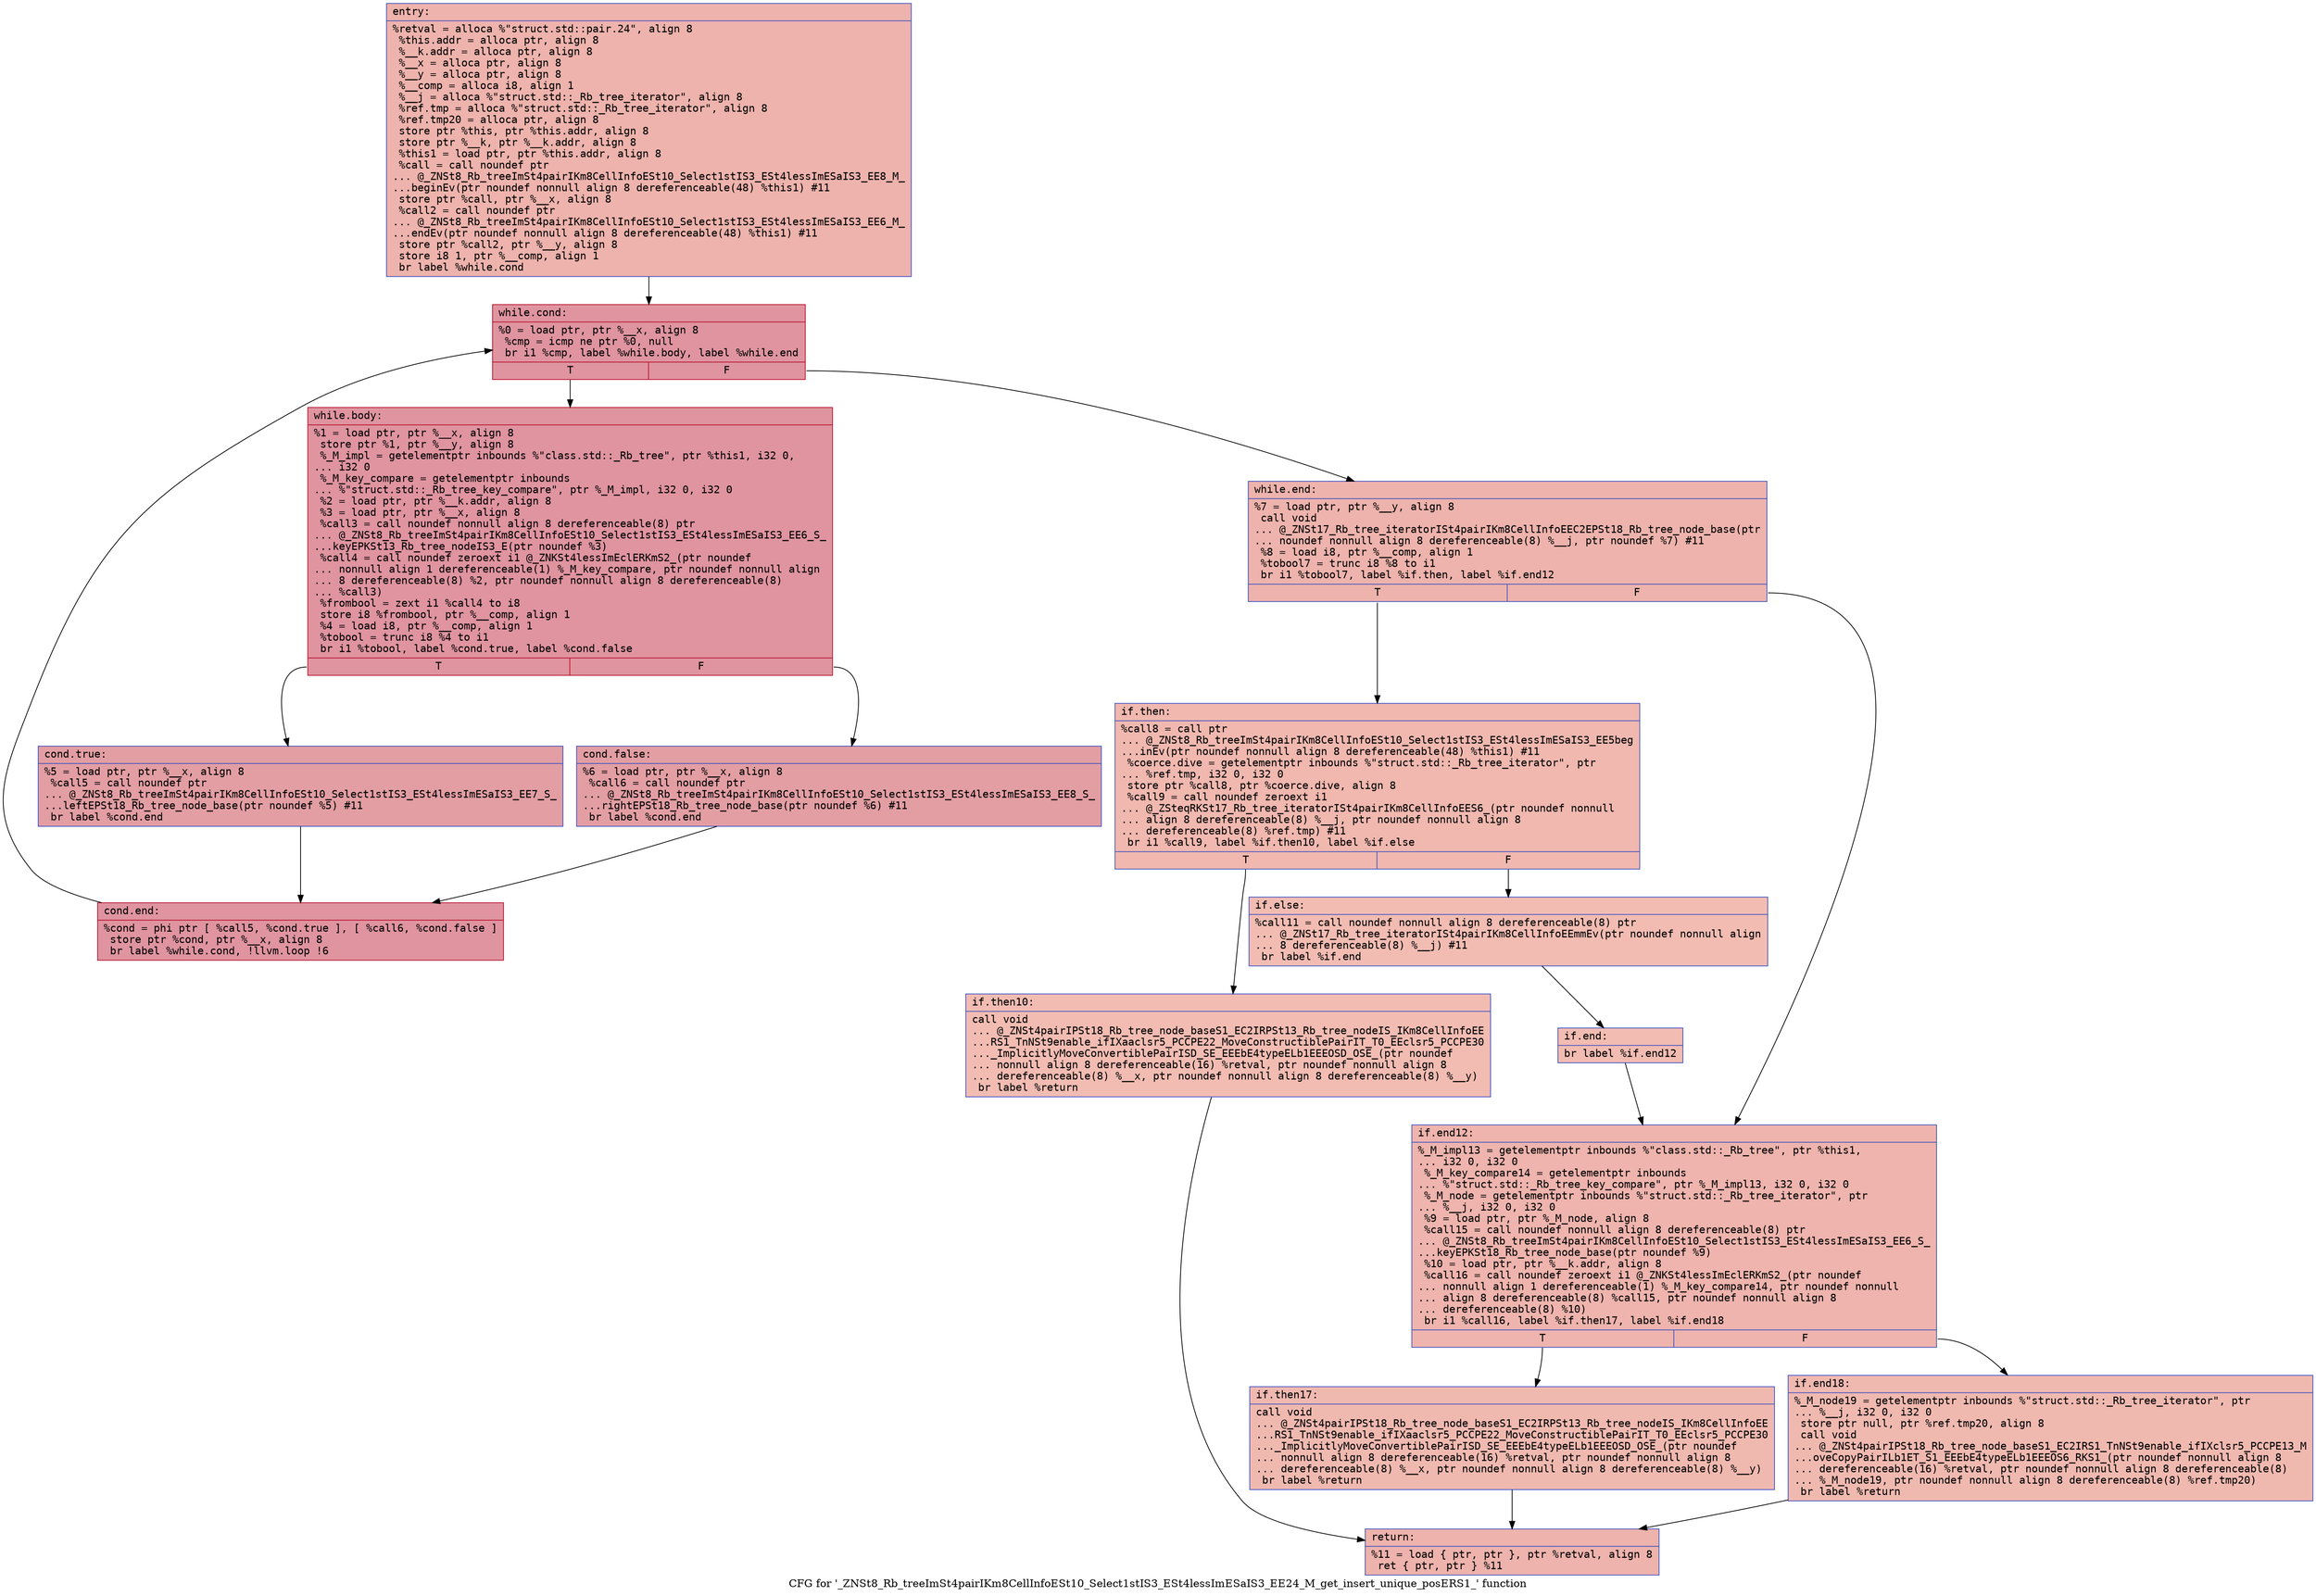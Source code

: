 digraph "CFG for '_ZNSt8_Rb_treeImSt4pairIKm8CellInfoESt10_Select1stIS3_ESt4lessImESaIS3_EE24_M_get_insert_unique_posERS1_' function" {
	label="CFG for '_ZNSt8_Rb_treeImSt4pairIKm8CellInfoESt10_Select1stIS3_ESt4lessImESaIS3_EE24_M_get_insert_unique_posERS1_' function";

	Node0x562da206a210 [shape=record,color="#3d50c3ff", style=filled, fillcolor="#d6524470" fontname="Courier",label="{entry:\l|  %retval = alloca %\"struct.std::pair.24\", align 8\l  %this.addr = alloca ptr, align 8\l  %__k.addr = alloca ptr, align 8\l  %__x = alloca ptr, align 8\l  %__y = alloca ptr, align 8\l  %__comp = alloca i8, align 1\l  %__j = alloca %\"struct.std::_Rb_tree_iterator\", align 8\l  %ref.tmp = alloca %\"struct.std::_Rb_tree_iterator\", align 8\l  %ref.tmp20 = alloca ptr, align 8\l  store ptr %this, ptr %this.addr, align 8\l  store ptr %__k, ptr %__k.addr, align 8\l  %this1 = load ptr, ptr %this.addr, align 8\l  %call = call noundef ptr\l... @_ZNSt8_Rb_treeImSt4pairIKm8CellInfoESt10_Select1stIS3_ESt4lessImESaIS3_EE8_M_\l...beginEv(ptr noundef nonnull align 8 dereferenceable(48) %this1) #11\l  store ptr %call, ptr %__x, align 8\l  %call2 = call noundef ptr\l... @_ZNSt8_Rb_treeImSt4pairIKm8CellInfoESt10_Select1stIS3_ESt4lessImESaIS3_EE6_M_\l...endEv(ptr noundef nonnull align 8 dereferenceable(48) %this1) #11\l  store ptr %call2, ptr %__y, align 8\l  store i8 1, ptr %__comp, align 1\l  br label %while.cond\l}"];
	Node0x562da206a210 -> Node0x562da206ae00[tooltip="entry -> while.cond\nProbability 100.00%" ];
	Node0x562da206ae00 [shape=record,color="#b70d28ff", style=filled, fillcolor="#b70d2870" fontname="Courier",label="{while.cond:\l|  %0 = load ptr, ptr %__x, align 8\l  %cmp = icmp ne ptr %0, null\l  br i1 %cmp, label %while.body, label %while.end\l|{<s0>T|<s1>F}}"];
	Node0x562da206ae00:s0 -> Node0x562da206afb0[tooltip="while.cond -> while.body\nProbability 96.88%" ];
	Node0x562da206ae00:s1 -> Node0x562da206b030[tooltip="while.cond -> while.end\nProbability 3.12%" ];
	Node0x562da206afb0 [shape=record,color="#b70d28ff", style=filled, fillcolor="#b70d2870" fontname="Courier",label="{while.body:\l|  %1 = load ptr, ptr %__x, align 8\l  store ptr %1, ptr %__y, align 8\l  %_M_impl = getelementptr inbounds %\"class.std::_Rb_tree\", ptr %this1, i32 0,\l... i32 0\l  %_M_key_compare = getelementptr inbounds\l... %\"struct.std::_Rb_tree_key_compare\", ptr %_M_impl, i32 0, i32 0\l  %2 = load ptr, ptr %__k.addr, align 8\l  %3 = load ptr, ptr %__x, align 8\l  %call3 = call noundef nonnull align 8 dereferenceable(8) ptr\l... @_ZNSt8_Rb_treeImSt4pairIKm8CellInfoESt10_Select1stIS3_ESt4lessImESaIS3_EE6_S_\l...keyEPKSt13_Rb_tree_nodeIS3_E(ptr noundef %3)\l  %call4 = call noundef zeroext i1 @_ZNKSt4lessImEclERKmS2_(ptr noundef\l... nonnull align 1 dereferenceable(1) %_M_key_compare, ptr noundef nonnull align\l... 8 dereferenceable(8) %2, ptr noundef nonnull align 8 dereferenceable(8)\l... %call3)\l  %frombool = zext i1 %call4 to i8\l  store i8 %frombool, ptr %__comp, align 1\l  %4 = load i8, ptr %__comp, align 1\l  %tobool = trunc i8 %4 to i1\l  br i1 %tobool, label %cond.true, label %cond.false\l|{<s0>T|<s1>F}}"];
	Node0x562da206afb0:s0 -> Node0x562da206a7f0[tooltip="while.body -> cond.true\nProbability 50.00%" ];
	Node0x562da206afb0:s1 -> Node0x562da206a840[tooltip="while.body -> cond.false\nProbability 50.00%" ];
	Node0x562da206a7f0 [shape=record,color="#3d50c3ff", style=filled, fillcolor="#be242e70" fontname="Courier",label="{cond.true:\l|  %5 = load ptr, ptr %__x, align 8\l  %call5 = call noundef ptr\l... @_ZNSt8_Rb_treeImSt4pairIKm8CellInfoESt10_Select1stIS3_ESt4lessImESaIS3_EE7_S_\l...leftEPSt18_Rb_tree_node_base(ptr noundef %5) #11\l  br label %cond.end\l}"];
	Node0x562da206a7f0 -> Node0x562da206be90[tooltip="cond.true -> cond.end\nProbability 100.00%" ];
	Node0x562da206a840 [shape=record,color="#3d50c3ff", style=filled, fillcolor="#be242e70" fontname="Courier",label="{cond.false:\l|  %6 = load ptr, ptr %__x, align 8\l  %call6 = call noundef ptr\l... @_ZNSt8_Rb_treeImSt4pairIKm8CellInfoESt10_Select1stIS3_ESt4lessImESaIS3_EE8_S_\l...rightEPSt18_Rb_tree_node_base(ptr noundef %6) #11\l  br label %cond.end\l}"];
	Node0x562da206a840 -> Node0x562da206be90[tooltip="cond.false -> cond.end\nProbability 100.00%" ];
	Node0x562da206be90 [shape=record,color="#b70d28ff", style=filled, fillcolor="#b70d2870" fontname="Courier",label="{cond.end:\l|  %cond = phi ptr [ %call5, %cond.true ], [ %call6, %cond.false ]\l  store ptr %cond, ptr %__x, align 8\l  br label %while.cond, !llvm.loop !6\l}"];
	Node0x562da206be90 -> Node0x562da206ae00[tooltip="cond.end -> while.cond\nProbability 100.00%" ];
	Node0x562da206b030 [shape=record,color="#3d50c3ff", style=filled, fillcolor="#d6524470" fontname="Courier",label="{while.end:\l|  %7 = load ptr, ptr %__y, align 8\l  call void\l... @_ZNSt17_Rb_tree_iteratorISt4pairIKm8CellInfoEEC2EPSt18_Rb_tree_node_base(ptr\l... noundef nonnull align 8 dereferenceable(8) %__j, ptr noundef %7) #11\l  %8 = load i8, ptr %__comp, align 1\l  %tobool7 = trunc i8 %8 to i1\l  br i1 %tobool7, label %if.then, label %if.end12\l|{<s0>T|<s1>F}}"];
	Node0x562da206b030:s0 -> Node0x562da206c540[tooltip="while.end -> if.then\nProbability 50.00%" ];
	Node0x562da206b030:s1 -> Node0x562da206c590[tooltip="while.end -> if.end12\nProbability 50.00%" ];
	Node0x562da206c540 [shape=record,color="#3d50c3ff", style=filled, fillcolor="#dc5d4a70" fontname="Courier",label="{if.then:\l|  %call8 = call ptr\l... @_ZNSt8_Rb_treeImSt4pairIKm8CellInfoESt10_Select1stIS3_ESt4lessImESaIS3_EE5beg\l...inEv(ptr noundef nonnull align 8 dereferenceable(48) %this1) #11\l  %coerce.dive = getelementptr inbounds %\"struct.std::_Rb_tree_iterator\", ptr\l... %ref.tmp, i32 0, i32 0\l  store ptr %call8, ptr %coerce.dive, align 8\l  %call9 = call noundef zeroext i1\l... @_ZSteqRKSt17_Rb_tree_iteratorISt4pairIKm8CellInfoEES6_(ptr noundef nonnull\l... align 8 dereferenceable(8) %__j, ptr noundef nonnull align 8\l... dereferenceable(8) %ref.tmp) #11\l  br i1 %call9, label %if.then10, label %if.else\l|{<s0>T|<s1>F}}"];
	Node0x562da206c540:s0 -> Node0x562da206cbf0[tooltip="if.then -> if.then10\nProbability 50.00%" ];
	Node0x562da206c540:s1 -> Node0x562da206cc70[tooltip="if.then -> if.else\nProbability 50.00%" ];
	Node0x562da206cbf0 [shape=record,color="#3d50c3ff", style=filled, fillcolor="#e1675170" fontname="Courier",label="{if.then10:\l|  call void\l... @_ZNSt4pairIPSt18_Rb_tree_node_baseS1_EC2IRPSt13_Rb_tree_nodeIS_IKm8CellInfoEE\l...RS1_TnNSt9enable_ifIXaaclsr5_PCCPE22_MoveConstructiblePairIT_T0_EEclsr5_PCCPE30\l..._ImplicitlyMoveConvertiblePairISD_SE_EEEbE4typeELb1EEEOSD_OSE_(ptr noundef\l... nonnull align 8 dereferenceable(16) %retval, ptr noundef nonnull align 8\l... dereferenceable(8) %__x, ptr noundef nonnull align 8 dereferenceable(8) %__y)\l  br label %return\l}"];
	Node0x562da206cbf0 -> Node0x562da206d170[tooltip="if.then10 -> return\nProbability 100.00%" ];
	Node0x562da206cc70 [shape=record,color="#3d50c3ff", style=filled, fillcolor="#e1675170" fontname="Courier",label="{if.else:\l|  %call11 = call noundef nonnull align 8 dereferenceable(8) ptr\l... @_ZNSt17_Rb_tree_iteratorISt4pairIKm8CellInfoEEmmEv(ptr noundef nonnull align\l... 8 dereferenceable(8) %__j) #11\l  br label %if.end\l}"];
	Node0x562da206cc70 -> Node0x562da206d340[tooltip="if.else -> if.end\nProbability 100.00%" ];
	Node0x562da206d340 [shape=record,color="#3d50c3ff", style=filled, fillcolor="#e1675170" fontname="Courier",label="{if.end:\l|  br label %if.end12\l}"];
	Node0x562da206d340 -> Node0x562da206c590[tooltip="if.end -> if.end12\nProbability 100.00%" ];
	Node0x562da206c590 [shape=record,color="#3d50c3ff", style=filled, fillcolor="#d8564670" fontname="Courier",label="{if.end12:\l|  %_M_impl13 = getelementptr inbounds %\"class.std::_Rb_tree\", ptr %this1,\l... i32 0, i32 0\l  %_M_key_compare14 = getelementptr inbounds\l... %\"struct.std::_Rb_tree_key_compare\", ptr %_M_impl13, i32 0, i32 0\l  %_M_node = getelementptr inbounds %\"struct.std::_Rb_tree_iterator\", ptr\l... %__j, i32 0, i32 0\l  %9 = load ptr, ptr %_M_node, align 8\l  %call15 = call noundef nonnull align 8 dereferenceable(8) ptr\l... @_ZNSt8_Rb_treeImSt4pairIKm8CellInfoESt10_Select1stIS3_ESt4lessImESaIS3_EE6_S_\l...keyEPKSt18_Rb_tree_node_base(ptr noundef %9)\l  %10 = load ptr, ptr %__k.addr, align 8\l  %call16 = call noundef zeroext i1 @_ZNKSt4lessImEclERKmS2_(ptr noundef\l... nonnull align 1 dereferenceable(1) %_M_key_compare14, ptr noundef nonnull\l... align 8 dereferenceable(8) %call15, ptr noundef nonnull align 8\l... dereferenceable(8) %10)\l  br i1 %call16, label %if.then17, label %if.end18\l|{<s0>T|<s1>F}}"];
	Node0x562da206c590:s0 -> Node0x562da206dbe0[tooltip="if.end12 -> if.then17\nProbability 50.00%" ];
	Node0x562da206c590:s1 -> Node0x562da206dc30[tooltip="if.end12 -> if.end18\nProbability 50.00%" ];
	Node0x562da206dbe0 [shape=record,color="#3d50c3ff", style=filled, fillcolor="#de614d70" fontname="Courier",label="{if.then17:\l|  call void\l... @_ZNSt4pairIPSt18_Rb_tree_node_baseS1_EC2IRPSt13_Rb_tree_nodeIS_IKm8CellInfoEE\l...RS1_TnNSt9enable_ifIXaaclsr5_PCCPE22_MoveConstructiblePairIT_T0_EEclsr5_PCCPE30\l..._ImplicitlyMoveConvertiblePairISD_SE_EEEbE4typeELb1EEEOSD_OSE_(ptr noundef\l... nonnull align 8 dereferenceable(16) %retval, ptr noundef nonnull align 8\l... dereferenceable(8) %__x, ptr noundef nonnull align 8 dereferenceable(8) %__y)\l  br label %return\l}"];
	Node0x562da206dbe0 -> Node0x562da206d170[tooltip="if.then17 -> return\nProbability 100.00%" ];
	Node0x562da206dc30 [shape=record,color="#3d50c3ff", style=filled, fillcolor="#de614d70" fontname="Courier",label="{if.end18:\l|  %_M_node19 = getelementptr inbounds %\"struct.std::_Rb_tree_iterator\", ptr\l... %__j, i32 0, i32 0\l  store ptr null, ptr %ref.tmp20, align 8\l  call void\l... @_ZNSt4pairIPSt18_Rb_tree_node_baseS1_EC2IRS1_TnNSt9enable_ifIXclsr5_PCCPE13_M\l...oveCopyPairILb1ET_S1_EEEbE4typeELb1EEEOS6_RKS1_(ptr noundef nonnull align 8\l... dereferenceable(16) %retval, ptr noundef nonnull align 8 dereferenceable(8)\l... %_M_node19, ptr noundef nonnull align 8 dereferenceable(8) %ref.tmp20)\l  br label %return\l}"];
	Node0x562da206dc30 -> Node0x562da206d170[tooltip="if.end18 -> return\nProbability 100.00%" ];
	Node0x562da206d170 [shape=record,color="#3d50c3ff", style=filled, fillcolor="#d6524470" fontname="Courier",label="{return:\l|  %11 = load \{ ptr, ptr \}, ptr %retval, align 8\l  ret \{ ptr, ptr \} %11\l}"];
}
